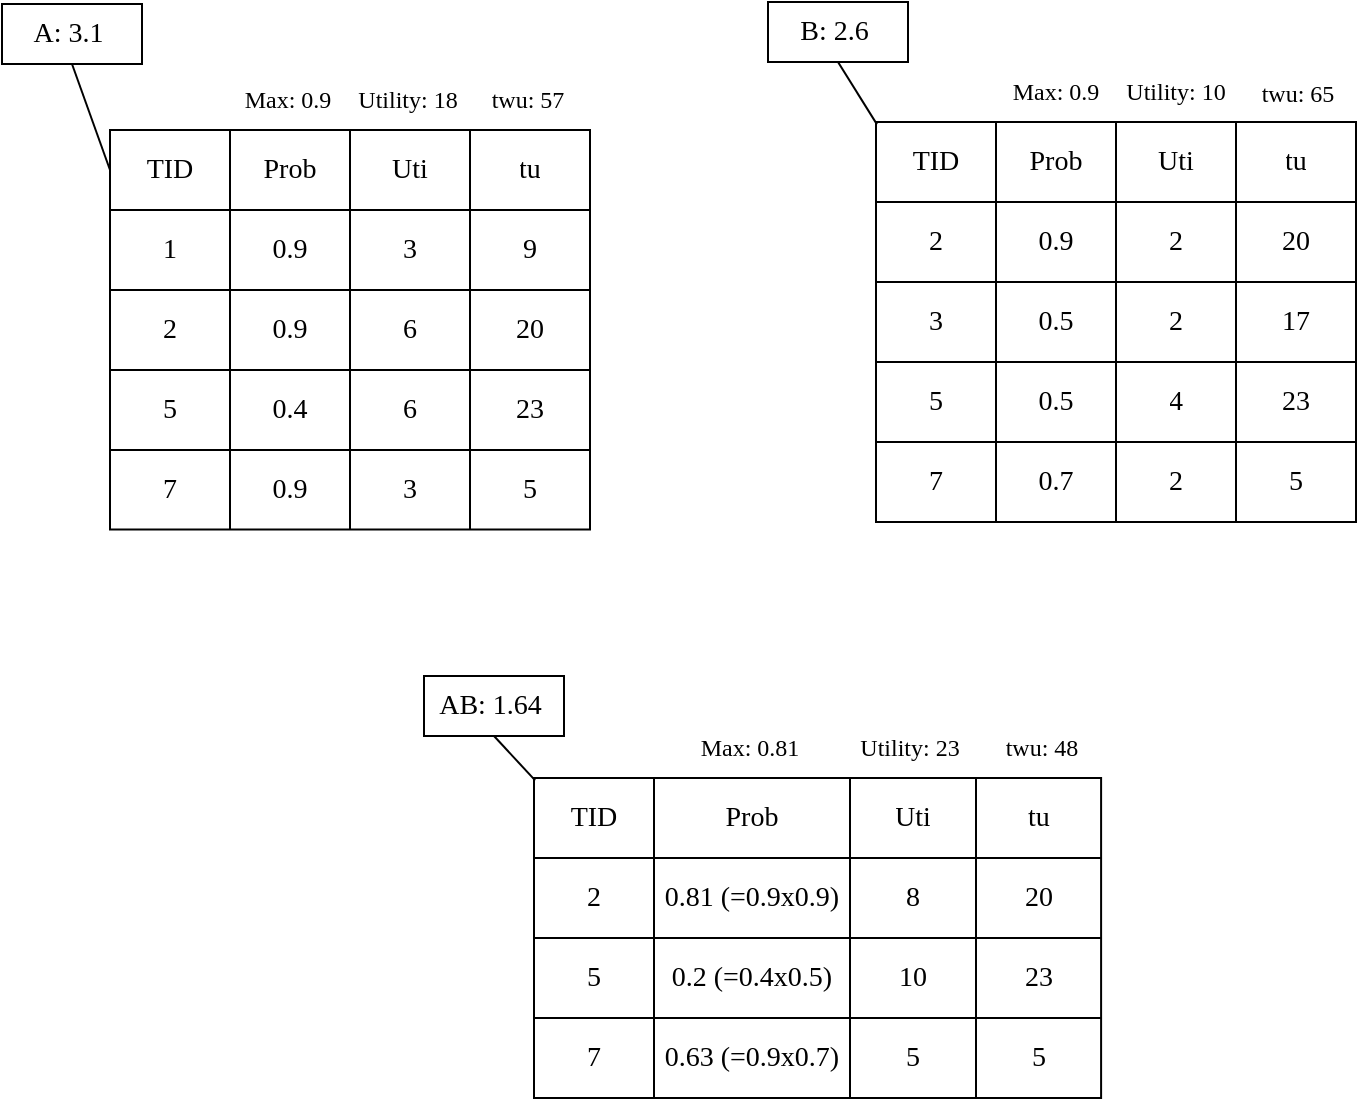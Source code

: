 <mxfile version="24.0.7" type="device">
  <diagram name="Trang-1" id="Du2nwu8zhtqmSsIbPRmP">
    <mxGraphModel dx="1152" dy="34" grid="0" gridSize="10" guides="1" tooltips="1" connect="1" arrows="1" fold="1" page="0" pageScale="1" pageWidth="827" pageHeight="1169" math="0" shadow="0">
      <root>
        <mxCell id="0" />
        <mxCell id="1" parent="0" />
        <mxCell id="YayqZshwJNJJs2qmhWY_-1" value="&lt;font style=&quot;font-size: 14px;&quot;&gt;AB: 1.64&amp;nbsp;&lt;/font&gt;" style="rounded=0;whiteSpace=wrap;html=1;fontFamily=Times New Roman;" vertex="1" parent="1">
          <mxGeometry x="920" y="1440" width="70" height="30" as="geometry" />
        </mxCell>
        <mxCell id="YayqZshwJNJJs2qmhWY_-2" value="" style="shape=table;startSize=0;container=1;collapsible=0;childLayout=tableLayout;fontSize=14;fontFamily=Times New Roman;" vertex="1" parent="1">
          <mxGeometry x="975" y="1491" width="283.55" height="160" as="geometry" />
        </mxCell>
        <mxCell id="YayqZshwJNJJs2qmhWY_-3" value="" style="shape=tableRow;horizontal=0;startSize=0;swimlaneHead=0;swimlaneBody=0;strokeColor=inherit;top=0;left=0;bottom=0;right=0;collapsible=0;dropTarget=0;fillColor=none;points=[[0,0.5],[1,0.5]];portConstraint=eastwest;fontSize=16;" vertex="1" parent="YayqZshwJNJJs2qmhWY_-2">
          <mxGeometry width="283.55" height="40" as="geometry" />
        </mxCell>
        <mxCell id="YayqZshwJNJJs2qmhWY_-4" value="TID" style="shape=partialRectangle;html=1;whiteSpace=wrap;connectable=0;strokeColor=inherit;overflow=hidden;fillColor=none;top=0;left=0;bottom=0;right=0;pointerEvents=1;fontSize=14;fontFamily=Times New Roman;" vertex="1" parent="YayqZshwJNJJs2qmhWY_-3">
          <mxGeometry width="60" height="40" as="geometry">
            <mxRectangle width="60" height="40" as="alternateBounds" />
          </mxGeometry>
        </mxCell>
        <mxCell id="YayqZshwJNJJs2qmhWY_-5" value="Prob" style="shape=partialRectangle;html=1;whiteSpace=wrap;connectable=0;strokeColor=inherit;overflow=hidden;fillColor=none;top=0;left=0;bottom=0;right=0;pointerEvents=1;fontSize=14;fontFamily=Times New Roman;" vertex="1" parent="YayqZshwJNJJs2qmhWY_-3">
          <mxGeometry x="60" width="98" height="40" as="geometry">
            <mxRectangle width="98" height="40" as="alternateBounds" />
          </mxGeometry>
        </mxCell>
        <mxCell id="YayqZshwJNJJs2qmhWY_-6" value="Uti" style="shape=partialRectangle;html=1;whiteSpace=wrap;connectable=0;strokeColor=inherit;overflow=hidden;fillColor=none;top=0;left=0;bottom=0;right=0;pointerEvents=1;fontSize=14;fontFamily=Times New Roman;" vertex="1" parent="YayqZshwJNJJs2qmhWY_-3">
          <mxGeometry x="158" width="63" height="40" as="geometry">
            <mxRectangle width="63" height="40" as="alternateBounds" />
          </mxGeometry>
        </mxCell>
        <mxCell id="YayqZshwJNJJs2qmhWY_-85" value="tu" style="shape=partialRectangle;html=1;whiteSpace=wrap;connectable=0;strokeColor=inherit;overflow=hidden;fillColor=none;top=0;left=0;bottom=0;right=0;pointerEvents=1;fontSize=14;fontFamily=Times New Roman;" vertex="1" parent="YayqZshwJNJJs2qmhWY_-3">
          <mxGeometry x="221" width="63" height="40" as="geometry">
            <mxRectangle width="63" height="40" as="alternateBounds" />
          </mxGeometry>
        </mxCell>
        <mxCell id="YayqZshwJNJJs2qmhWY_-7" value="" style="shape=tableRow;horizontal=0;startSize=0;swimlaneHead=0;swimlaneBody=0;strokeColor=inherit;top=0;left=0;bottom=0;right=0;collapsible=0;dropTarget=0;fillColor=none;points=[[0,0.5],[1,0.5]];portConstraint=eastwest;fontSize=16;" vertex="1" parent="YayqZshwJNJJs2qmhWY_-2">
          <mxGeometry y="40" width="283.55" height="40" as="geometry" />
        </mxCell>
        <mxCell id="YayqZshwJNJJs2qmhWY_-8" value="2" style="shape=partialRectangle;html=1;whiteSpace=wrap;connectable=0;strokeColor=inherit;overflow=hidden;fillColor=none;top=0;left=0;bottom=0;right=0;pointerEvents=1;fontSize=14;fontFamily=Times New Roman;" vertex="1" parent="YayqZshwJNJJs2qmhWY_-7">
          <mxGeometry width="60" height="40" as="geometry">
            <mxRectangle width="60" height="40" as="alternateBounds" />
          </mxGeometry>
        </mxCell>
        <mxCell id="YayqZshwJNJJs2qmhWY_-9" value="0.81 (=0.9x0.9)" style="shape=partialRectangle;html=1;whiteSpace=wrap;connectable=0;strokeColor=inherit;overflow=hidden;fillColor=none;top=0;left=0;bottom=0;right=0;pointerEvents=1;fontSize=14;fontFamily=Times New Roman;" vertex="1" parent="YayqZshwJNJJs2qmhWY_-7">
          <mxGeometry x="60" width="98" height="40" as="geometry">
            <mxRectangle width="98" height="40" as="alternateBounds" />
          </mxGeometry>
        </mxCell>
        <mxCell id="YayqZshwJNJJs2qmhWY_-10" value="8" style="shape=partialRectangle;html=1;whiteSpace=wrap;connectable=0;strokeColor=inherit;overflow=hidden;fillColor=none;top=0;left=0;bottom=0;right=0;pointerEvents=1;fontSize=14;fontFamily=Times New Roman;" vertex="1" parent="YayqZshwJNJJs2qmhWY_-7">
          <mxGeometry x="158" width="63" height="40" as="geometry">
            <mxRectangle width="63" height="40" as="alternateBounds" />
          </mxGeometry>
        </mxCell>
        <mxCell id="YayqZshwJNJJs2qmhWY_-86" value="20" style="shape=partialRectangle;html=1;whiteSpace=wrap;connectable=0;strokeColor=inherit;overflow=hidden;fillColor=none;top=0;left=0;bottom=0;right=0;pointerEvents=1;fontSize=14;fontFamily=Times New Roman;" vertex="1" parent="YayqZshwJNJJs2qmhWY_-7">
          <mxGeometry x="221" width="63" height="40" as="geometry">
            <mxRectangle width="63" height="40" as="alternateBounds" />
          </mxGeometry>
        </mxCell>
        <mxCell id="YayqZshwJNJJs2qmhWY_-11" value="" style="shape=tableRow;horizontal=0;startSize=0;swimlaneHead=0;swimlaneBody=0;strokeColor=inherit;top=0;left=0;bottom=0;right=0;collapsible=0;dropTarget=0;fillColor=none;points=[[0,0.5],[1,0.5]];portConstraint=eastwest;fontSize=16;" vertex="1" parent="YayqZshwJNJJs2qmhWY_-2">
          <mxGeometry y="80" width="283.55" height="40" as="geometry" />
        </mxCell>
        <mxCell id="YayqZshwJNJJs2qmhWY_-12" value="5" style="shape=partialRectangle;html=1;whiteSpace=wrap;connectable=0;strokeColor=inherit;overflow=hidden;fillColor=none;top=0;left=0;bottom=0;right=0;pointerEvents=1;fontSize=14;fontFamily=Times New Roman;" vertex="1" parent="YayqZshwJNJJs2qmhWY_-11">
          <mxGeometry width="60" height="40" as="geometry">
            <mxRectangle width="60" height="40" as="alternateBounds" />
          </mxGeometry>
        </mxCell>
        <mxCell id="YayqZshwJNJJs2qmhWY_-13" value="0.2 (=0.4x0.5)" style="shape=partialRectangle;html=1;whiteSpace=wrap;connectable=0;strokeColor=inherit;overflow=hidden;fillColor=none;top=0;left=0;bottom=0;right=0;pointerEvents=1;fontSize=14;fontFamily=Times New Roman;" vertex="1" parent="YayqZshwJNJJs2qmhWY_-11">
          <mxGeometry x="60" width="98" height="40" as="geometry">
            <mxRectangle width="98" height="40" as="alternateBounds" />
          </mxGeometry>
        </mxCell>
        <mxCell id="YayqZshwJNJJs2qmhWY_-14" value="10" style="shape=partialRectangle;html=1;whiteSpace=wrap;connectable=0;strokeColor=inherit;overflow=hidden;fillColor=none;top=0;left=0;bottom=0;right=0;pointerEvents=1;fontSize=14;fontFamily=Times New Roman;" vertex="1" parent="YayqZshwJNJJs2qmhWY_-11">
          <mxGeometry x="158" width="63" height="40" as="geometry">
            <mxRectangle width="63" height="40" as="alternateBounds" />
          </mxGeometry>
        </mxCell>
        <mxCell id="YayqZshwJNJJs2qmhWY_-87" value="23" style="shape=partialRectangle;html=1;whiteSpace=wrap;connectable=0;strokeColor=inherit;overflow=hidden;fillColor=none;top=0;left=0;bottom=0;right=0;pointerEvents=1;fontSize=14;fontFamily=Times New Roman;" vertex="1" parent="YayqZshwJNJJs2qmhWY_-11">
          <mxGeometry x="221" width="63" height="40" as="geometry">
            <mxRectangle width="63" height="40" as="alternateBounds" />
          </mxGeometry>
        </mxCell>
        <mxCell id="YayqZshwJNJJs2qmhWY_-15" value="" style="shape=tableRow;horizontal=0;startSize=0;swimlaneHead=0;swimlaneBody=0;strokeColor=inherit;top=0;left=0;bottom=0;right=0;collapsible=0;dropTarget=0;fillColor=none;points=[[0,0.5],[1,0.5]];portConstraint=eastwest;fontSize=16;" vertex="1" parent="YayqZshwJNJJs2qmhWY_-2">
          <mxGeometry y="120" width="283.55" height="40" as="geometry" />
        </mxCell>
        <mxCell id="YayqZshwJNJJs2qmhWY_-16" value="7" style="shape=partialRectangle;html=1;whiteSpace=wrap;connectable=0;strokeColor=inherit;overflow=hidden;fillColor=none;top=0;left=0;bottom=0;right=0;pointerEvents=1;fontSize=14;fontFamily=Times New Roman;" vertex="1" parent="YayqZshwJNJJs2qmhWY_-15">
          <mxGeometry width="60" height="40" as="geometry">
            <mxRectangle width="60" height="40" as="alternateBounds" />
          </mxGeometry>
        </mxCell>
        <mxCell id="YayqZshwJNJJs2qmhWY_-17" value="0.63 (=0.9x0.7)" style="shape=partialRectangle;html=1;whiteSpace=wrap;connectable=0;strokeColor=inherit;overflow=hidden;fillColor=none;top=0;left=0;bottom=0;right=0;pointerEvents=1;fontSize=14;fontFamily=Times New Roman;" vertex="1" parent="YayqZshwJNJJs2qmhWY_-15">
          <mxGeometry x="60" width="98" height="40" as="geometry">
            <mxRectangle width="98" height="40" as="alternateBounds" />
          </mxGeometry>
        </mxCell>
        <mxCell id="YayqZshwJNJJs2qmhWY_-18" value="5" style="shape=partialRectangle;html=1;whiteSpace=wrap;connectable=0;strokeColor=inherit;overflow=hidden;fillColor=none;top=0;left=0;bottom=0;right=0;pointerEvents=1;fontSize=14;fontFamily=Times New Roman;" vertex="1" parent="YayqZshwJNJJs2qmhWY_-15">
          <mxGeometry x="158" width="63" height="40" as="geometry">
            <mxRectangle width="63" height="40" as="alternateBounds" />
          </mxGeometry>
        </mxCell>
        <mxCell id="YayqZshwJNJJs2qmhWY_-88" value="5" style="shape=partialRectangle;html=1;whiteSpace=wrap;connectable=0;strokeColor=inherit;overflow=hidden;fillColor=none;top=0;left=0;bottom=0;right=0;pointerEvents=1;fontSize=14;fontFamily=Times New Roman;" vertex="1" parent="YayqZshwJNJJs2qmhWY_-15">
          <mxGeometry x="221" width="63" height="40" as="geometry">
            <mxRectangle width="63" height="40" as="alternateBounds" />
          </mxGeometry>
        </mxCell>
        <mxCell id="YayqZshwJNJJs2qmhWY_-19" value="&lt;font face=&quot;Times New Roman&quot;&gt;Max: 0.81&lt;/font&gt;" style="text;html=1;strokeColor=none;fillColor=none;align=center;verticalAlign=middle;whiteSpace=wrap;rounded=0;" vertex="1" parent="1">
          <mxGeometry x="1053" y="1461" width="60" height="30" as="geometry" />
        </mxCell>
        <mxCell id="YayqZshwJNJJs2qmhWY_-20" value="&lt;font face=&quot;Times New Roman&quot;&gt;Utility: 23&lt;/font&gt;" style="text;html=1;strokeColor=none;fillColor=none;align=center;verticalAlign=middle;whiteSpace=wrap;rounded=0;" vertex="1" parent="1">
          <mxGeometry x="1133" y="1461" width="60" height="30" as="geometry" />
        </mxCell>
        <mxCell id="YayqZshwJNJJs2qmhWY_-21" value="" style="endArrow=none;html=1;rounded=0;entryX=0.5;entryY=1;entryDx=0;entryDy=0;exitX=0.002;exitY=0.03;exitDx=0;exitDy=0;exitPerimeter=0;" edge="1" parent="1" source="YayqZshwJNJJs2qmhWY_-3" target="YayqZshwJNJJs2qmhWY_-1">
          <mxGeometry width="50" height="50" relative="1" as="geometry">
            <mxPoint x="965" y="1481" as="sourcePoint" />
            <mxPoint x="1015" y="1441" as="targetPoint" />
          </mxGeometry>
        </mxCell>
        <mxCell id="YayqZshwJNJJs2qmhWY_-22" value="&lt;font style=&quot;font-size: 14px;&quot;&gt;A: 3.1&amp;nbsp;&lt;/font&gt;" style="rounded=0;whiteSpace=wrap;html=1;fontFamily=Times New Roman;" vertex="1" parent="1">
          <mxGeometry x="709" y="1104" width="70" height="30" as="geometry" />
        </mxCell>
        <mxCell id="YayqZshwJNJJs2qmhWY_-23" value="" style="shape=table;startSize=0;container=1;collapsible=0;childLayout=tableLayout;fontSize=14;fontFamily=Times New Roman;" vertex="1" parent="1">
          <mxGeometry x="763" y="1167" width="240" height="199.786" as="geometry" />
        </mxCell>
        <mxCell id="YayqZshwJNJJs2qmhWY_-24" value="" style="shape=tableRow;horizontal=0;startSize=0;swimlaneHead=0;swimlaneBody=0;strokeColor=inherit;top=0;left=0;bottom=0;right=0;collapsible=0;dropTarget=0;fillColor=none;points=[[0,0.5],[1,0.5]];portConstraint=eastwest;fontSize=16;" vertex="1" parent="YayqZshwJNJJs2qmhWY_-23">
          <mxGeometry width="240" height="40" as="geometry" />
        </mxCell>
        <mxCell id="YayqZshwJNJJs2qmhWY_-25" value="TID" style="shape=partialRectangle;html=1;whiteSpace=wrap;connectable=0;strokeColor=inherit;overflow=hidden;fillColor=none;top=0;left=0;bottom=0;right=0;pointerEvents=1;fontSize=14;fontFamily=Times New Roman;" vertex="1" parent="YayqZshwJNJJs2qmhWY_-24">
          <mxGeometry width="60" height="40" as="geometry">
            <mxRectangle width="60" height="40" as="alternateBounds" />
          </mxGeometry>
        </mxCell>
        <mxCell id="YayqZshwJNJJs2qmhWY_-26" value="Prob" style="shape=partialRectangle;html=1;whiteSpace=wrap;connectable=0;strokeColor=inherit;overflow=hidden;fillColor=none;top=0;left=0;bottom=0;right=0;pointerEvents=1;fontSize=14;fontFamily=Times New Roman;" vertex="1" parent="YayqZshwJNJJs2qmhWY_-24">
          <mxGeometry x="60" width="60" height="40" as="geometry">
            <mxRectangle width="60" height="40" as="alternateBounds" />
          </mxGeometry>
        </mxCell>
        <mxCell id="YayqZshwJNJJs2qmhWY_-27" value="Uti" style="shape=partialRectangle;html=1;whiteSpace=wrap;connectable=0;strokeColor=inherit;overflow=hidden;fillColor=none;top=0;left=0;bottom=0;right=0;pointerEvents=1;fontSize=14;fontFamily=Times New Roman;" vertex="1" parent="YayqZshwJNJJs2qmhWY_-24">
          <mxGeometry x="120" width="60" height="40" as="geometry">
            <mxRectangle width="60" height="40" as="alternateBounds" />
          </mxGeometry>
        </mxCell>
        <mxCell id="YayqZshwJNJJs2qmhWY_-28" value="tu" style="shape=partialRectangle;html=1;whiteSpace=wrap;connectable=0;strokeColor=inherit;overflow=hidden;fillColor=none;top=0;left=0;bottom=0;right=0;pointerEvents=1;fontSize=14;fontFamily=Times New Roman;" vertex="1" parent="YayqZshwJNJJs2qmhWY_-24">
          <mxGeometry x="180" width="60" height="40" as="geometry">
            <mxRectangle width="60" height="40" as="alternateBounds" />
          </mxGeometry>
        </mxCell>
        <mxCell id="YayqZshwJNJJs2qmhWY_-29" value="" style="shape=tableRow;horizontal=0;startSize=0;swimlaneHead=0;swimlaneBody=0;strokeColor=inherit;top=0;left=0;bottom=0;right=0;collapsible=0;dropTarget=0;fillColor=none;points=[[0,0.5],[1,0.5]];portConstraint=eastwest;fontSize=16;" vertex="1" parent="YayqZshwJNJJs2qmhWY_-23">
          <mxGeometry y="40" width="240" height="40" as="geometry" />
        </mxCell>
        <mxCell id="YayqZshwJNJJs2qmhWY_-30" value="1" style="shape=partialRectangle;html=1;whiteSpace=wrap;connectable=0;strokeColor=inherit;overflow=hidden;fillColor=none;top=0;left=0;bottom=0;right=0;pointerEvents=1;fontSize=14;fontFamily=Times New Roman;" vertex="1" parent="YayqZshwJNJJs2qmhWY_-29">
          <mxGeometry width="60" height="40" as="geometry">
            <mxRectangle width="60" height="40" as="alternateBounds" />
          </mxGeometry>
        </mxCell>
        <mxCell id="YayqZshwJNJJs2qmhWY_-31" value="0.9" style="shape=partialRectangle;html=1;whiteSpace=wrap;connectable=0;strokeColor=inherit;overflow=hidden;fillColor=none;top=0;left=0;bottom=0;right=0;pointerEvents=1;fontSize=14;fontFamily=Times New Roman;" vertex="1" parent="YayqZshwJNJJs2qmhWY_-29">
          <mxGeometry x="60" width="60" height="40" as="geometry">
            <mxRectangle width="60" height="40" as="alternateBounds" />
          </mxGeometry>
        </mxCell>
        <mxCell id="YayqZshwJNJJs2qmhWY_-32" value="3" style="shape=partialRectangle;html=1;whiteSpace=wrap;connectable=0;strokeColor=inherit;overflow=hidden;fillColor=none;top=0;left=0;bottom=0;right=0;pointerEvents=1;fontSize=14;fontFamily=Times New Roman;" vertex="1" parent="YayqZshwJNJJs2qmhWY_-29">
          <mxGeometry x="120" width="60" height="40" as="geometry">
            <mxRectangle width="60" height="40" as="alternateBounds" />
          </mxGeometry>
        </mxCell>
        <mxCell id="YayqZshwJNJJs2qmhWY_-33" value="9" style="shape=partialRectangle;html=1;whiteSpace=wrap;connectable=0;strokeColor=inherit;overflow=hidden;fillColor=none;top=0;left=0;bottom=0;right=0;pointerEvents=1;fontSize=14;fontFamily=Times New Roman;" vertex="1" parent="YayqZshwJNJJs2qmhWY_-29">
          <mxGeometry x="180" width="60" height="40" as="geometry">
            <mxRectangle width="60" height="40" as="alternateBounds" />
          </mxGeometry>
        </mxCell>
        <mxCell id="YayqZshwJNJJs2qmhWY_-34" value="" style="shape=tableRow;horizontal=0;startSize=0;swimlaneHead=0;swimlaneBody=0;strokeColor=inherit;top=0;left=0;bottom=0;right=0;collapsible=0;dropTarget=0;fillColor=none;points=[[0,0.5],[1,0.5]];portConstraint=eastwest;fontSize=16;" vertex="1" parent="YayqZshwJNJJs2qmhWY_-23">
          <mxGeometry y="80" width="240" height="40" as="geometry" />
        </mxCell>
        <mxCell id="YayqZshwJNJJs2qmhWY_-35" value="2" style="shape=partialRectangle;html=1;whiteSpace=wrap;connectable=0;strokeColor=inherit;overflow=hidden;fillColor=none;top=0;left=0;bottom=0;right=0;pointerEvents=1;fontSize=14;fontFamily=Times New Roman;" vertex="1" parent="YayqZshwJNJJs2qmhWY_-34">
          <mxGeometry width="60" height="40" as="geometry">
            <mxRectangle width="60" height="40" as="alternateBounds" />
          </mxGeometry>
        </mxCell>
        <mxCell id="YayqZshwJNJJs2qmhWY_-36" value="0.9" style="shape=partialRectangle;html=1;whiteSpace=wrap;connectable=0;strokeColor=inherit;overflow=hidden;fillColor=none;top=0;left=0;bottom=0;right=0;pointerEvents=1;fontSize=14;fontFamily=Times New Roman;" vertex="1" parent="YayqZshwJNJJs2qmhWY_-34">
          <mxGeometry x="60" width="60" height="40" as="geometry">
            <mxRectangle width="60" height="40" as="alternateBounds" />
          </mxGeometry>
        </mxCell>
        <mxCell id="YayqZshwJNJJs2qmhWY_-37" value="6" style="shape=partialRectangle;html=1;whiteSpace=wrap;connectable=0;strokeColor=inherit;overflow=hidden;fillColor=none;top=0;left=0;bottom=0;right=0;pointerEvents=1;fontSize=14;fontFamily=Times New Roman;" vertex="1" parent="YayqZshwJNJJs2qmhWY_-34">
          <mxGeometry x="120" width="60" height="40" as="geometry">
            <mxRectangle width="60" height="40" as="alternateBounds" />
          </mxGeometry>
        </mxCell>
        <mxCell id="YayqZshwJNJJs2qmhWY_-38" value="20" style="shape=partialRectangle;html=1;whiteSpace=wrap;connectable=0;strokeColor=inherit;overflow=hidden;fillColor=none;top=0;left=0;bottom=0;right=0;pointerEvents=1;fontSize=14;fontFamily=Times New Roman;" vertex="1" parent="YayqZshwJNJJs2qmhWY_-34">
          <mxGeometry x="180" width="60" height="40" as="geometry">
            <mxRectangle width="60" height="40" as="alternateBounds" />
          </mxGeometry>
        </mxCell>
        <mxCell id="YayqZshwJNJJs2qmhWY_-39" value="" style="shape=tableRow;horizontal=0;startSize=0;swimlaneHead=0;swimlaneBody=0;strokeColor=inherit;top=0;left=0;bottom=0;right=0;collapsible=0;dropTarget=0;fillColor=none;points=[[0,0.5],[1,0.5]];portConstraint=eastwest;fontSize=16;" vertex="1" parent="YayqZshwJNJJs2qmhWY_-23">
          <mxGeometry y="120" width="240" height="40" as="geometry" />
        </mxCell>
        <mxCell id="YayqZshwJNJJs2qmhWY_-40" value="5" style="shape=partialRectangle;html=1;whiteSpace=wrap;connectable=0;strokeColor=inherit;overflow=hidden;fillColor=none;top=0;left=0;bottom=0;right=0;pointerEvents=1;fontSize=14;fontFamily=Times New Roman;" vertex="1" parent="YayqZshwJNJJs2qmhWY_-39">
          <mxGeometry width="60" height="40" as="geometry">
            <mxRectangle width="60" height="40" as="alternateBounds" />
          </mxGeometry>
        </mxCell>
        <mxCell id="YayqZshwJNJJs2qmhWY_-41" value="0.4" style="shape=partialRectangle;html=1;whiteSpace=wrap;connectable=0;strokeColor=inherit;overflow=hidden;fillColor=none;top=0;left=0;bottom=0;right=0;pointerEvents=1;fontSize=14;fontFamily=Times New Roman;" vertex="1" parent="YayqZshwJNJJs2qmhWY_-39">
          <mxGeometry x="60" width="60" height="40" as="geometry">
            <mxRectangle width="60" height="40" as="alternateBounds" />
          </mxGeometry>
        </mxCell>
        <mxCell id="YayqZshwJNJJs2qmhWY_-42" value="6" style="shape=partialRectangle;html=1;whiteSpace=wrap;connectable=0;strokeColor=inherit;overflow=hidden;fillColor=none;top=0;left=0;bottom=0;right=0;pointerEvents=1;fontSize=14;fontFamily=Times New Roman;" vertex="1" parent="YayqZshwJNJJs2qmhWY_-39">
          <mxGeometry x="120" width="60" height="40" as="geometry">
            <mxRectangle width="60" height="40" as="alternateBounds" />
          </mxGeometry>
        </mxCell>
        <mxCell id="YayqZshwJNJJs2qmhWY_-43" value="23" style="shape=partialRectangle;html=1;whiteSpace=wrap;connectable=0;strokeColor=inherit;overflow=hidden;fillColor=none;top=0;left=0;bottom=0;right=0;pointerEvents=1;fontSize=14;fontFamily=Times New Roman;" vertex="1" parent="YayqZshwJNJJs2qmhWY_-39">
          <mxGeometry x="180" width="60" height="40" as="geometry">
            <mxRectangle width="60" height="40" as="alternateBounds" />
          </mxGeometry>
        </mxCell>
        <mxCell id="YayqZshwJNJJs2qmhWY_-44" value="" style="shape=tableRow;horizontal=0;startSize=0;swimlaneHead=0;swimlaneBody=0;strokeColor=inherit;top=0;left=0;bottom=0;right=0;collapsible=0;dropTarget=0;fillColor=none;points=[[0,0.5],[1,0.5]];portConstraint=eastwest;fontSize=16;" vertex="1" parent="YayqZshwJNJJs2qmhWY_-23">
          <mxGeometry y="160" width="240" height="40" as="geometry" />
        </mxCell>
        <mxCell id="YayqZshwJNJJs2qmhWY_-45" value="7" style="shape=partialRectangle;html=1;whiteSpace=wrap;connectable=0;strokeColor=inherit;overflow=hidden;fillColor=none;top=0;left=0;bottom=0;right=0;pointerEvents=1;fontSize=14;fontFamily=Times New Roman;" vertex="1" parent="YayqZshwJNJJs2qmhWY_-44">
          <mxGeometry width="60" height="40" as="geometry">
            <mxRectangle width="60" height="40" as="alternateBounds" />
          </mxGeometry>
        </mxCell>
        <mxCell id="YayqZshwJNJJs2qmhWY_-46" value="0.9" style="shape=partialRectangle;html=1;whiteSpace=wrap;connectable=0;strokeColor=inherit;overflow=hidden;fillColor=none;top=0;left=0;bottom=0;right=0;pointerEvents=1;fontSize=14;fontFamily=Times New Roman;" vertex="1" parent="YayqZshwJNJJs2qmhWY_-44">
          <mxGeometry x="60" width="60" height="40" as="geometry">
            <mxRectangle width="60" height="40" as="alternateBounds" />
          </mxGeometry>
        </mxCell>
        <mxCell id="YayqZshwJNJJs2qmhWY_-47" value="3" style="shape=partialRectangle;html=1;whiteSpace=wrap;connectable=0;strokeColor=inherit;overflow=hidden;fillColor=none;top=0;left=0;bottom=0;right=0;pointerEvents=1;fontSize=14;fontFamily=Times New Roman;" vertex="1" parent="YayqZshwJNJJs2qmhWY_-44">
          <mxGeometry x="120" width="60" height="40" as="geometry">
            <mxRectangle width="60" height="40" as="alternateBounds" />
          </mxGeometry>
        </mxCell>
        <mxCell id="YayqZshwJNJJs2qmhWY_-48" value="5" style="shape=partialRectangle;html=1;whiteSpace=wrap;connectable=0;strokeColor=inherit;overflow=hidden;fillColor=none;top=0;left=0;bottom=0;right=0;pointerEvents=1;fontSize=14;fontFamily=Times New Roman;" vertex="1" parent="YayqZshwJNJJs2qmhWY_-44">
          <mxGeometry x="180" width="60" height="40" as="geometry">
            <mxRectangle width="60" height="40" as="alternateBounds" />
          </mxGeometry>
        </mxCell>
        <mxCell id="YayqZshwJNJJs2qmhWY_-49" value="" style="whiteSpace=wrap;html=1;fontSize=16;startSize=0;" vertex="1" parent="YayqZshwJNJJs2qmhWY_-44">
          <mxGeometry x="240" width="NaN" height="40" as="geometry">
            <mxRectangle width="NaN" height="40" as="alternateBounds" />
          </mxGeometry>
        </mxCell>
        <mxCell id="YayqZshwJNJJs2qmhWY_-50" value="&lt;font face=&quot;Times New Roman&quot;&gt;Max: 0.9&lt;/font&gt;" style="text;html=1;strokeColor=none;fillColor=none;align=center;verticalAlign=middle;whiteSpace=wrap;rounded=0;" vertex="1" parent="1">
          <mxGeometry x="822" y="1137" width="60" height="30" as="geometry" />
        </mxCell>
        <mxCell id="YayqZshwJNJJs2qmhWY_-51" value="&lt;font face=&quot;Times New Roman&quot;&gt;Utility: 18&lt;/font&gt;" style="text;html=1;strokeColor=none;fillColor=none;align=center;verticalAlign=middle;whiteSpace=wrap;rounded=0;" vertex="1" parent="1">
          <mxGeometry x="882" y="1137" width="60" height="30" as="geometry" />
        </mxCell>
        <mxCell id="YayqZshwJNJJs2qmhWY_-52" value="" style="endArrow=none;html=1;rounded=0;entryX=0.5;entryY=1;entryDx=0;entryDy=0;exitX=0;exitY=0.5;exitDx=0;exitDy=0;" edge="1" parent="1" source="YayqZshwJNJJs2qmhWY_-24" target="YayqZshwJNJJs2qmhWY_-22">
          <mxGeometry width="50" height="50" relative="1" as="geometry">
            <mxPoint x="729" y="1164" as="sourcePoint" />
            <mxPoint x="801" y="1112" as="targetPoint" />
          </mxGeometry>
        </mxCell>
        <mxCell id="YayqZshwJNJJs2qmhWY_-53" value="&lt;font style=&quot;font-size: 14px;&quot;&gt;B: 2.6&amp;nbsp;&lt;/font&gt;" style="rounded=0;whiteSpace=wrap;html=1;fontFamily=Times New Roman;" vertex="1" parent="1">
          <mxGeometry x="1092" y="1103" width="70" height="30" as="geometry" />
        </mxCell>
        <mxCell id="YayqZshwJNJJs2qmhWY_-54" value="" style="shape=table;startSize=0;container=1;collapsible=0;childLayout=tableLayout;fontSize=14;fontFamily=Times New Roman;" vertex="1" parent="1">
          <mxGeometry x="1146" y="1163" width="240" height="200" as="geometry" />
        </mxCell>
        <mxCell id="YayqZshwJNJJs2qmhWY_-55" value="" style="shape=tableRow;horizontal=0;startSize=0;swimlaneHead=0;swimlaneBody=0;strokeColor=inherit;top=0;left=0;bottom=0;right=0;collapsible=0;dropTarget=0;fillColor=none;points=[[0,0.5],[1,0.5]];portConstraint=eastwest;fontSize=16;" vertex="1" parent="YayqZshwJNJJs2qmhWY_-54">
          <mxGeometry width="240" height="40" as="geometry" />
        </mxCell>
        <mxCell id="YayqZshwJNJJs2qmhWY_-56" value="TID" style="shape=partialRectangle;html=1;whiteSpace=wrap;connectable=0;strokeColor=inherit;overflow=hidden;fillColor=none;top=0;left=0;bottom=0;right=0;pointerEvents=1;fontSize=14;fontFamily=Times New Roman;" vertex="1" parent="YayqZshwJNJJs2qmhWY_-55">
          <mxGeometry width="60" height="40" as="geometry">
            <mxRectangle width="60" height="40" as="alternateBounds" />
          </mxGeometry>
        </mxCell>
        <mxCell id="YayqZshwJNJJs2qmhWY_-57" value="Prob" style="shape=partialRectangle;html=1;whiteSpace=wrap;connectable=0;strokeColor=inherit;overflow=hidden;fillColor=none;top=0;left=0;bottom=0;right=0;pointerEvents=1;fontSize=14;fontFamily=Times New Roman;" vertex="1" parent="YayqZshwJNJJs2qmhWY_-55">
          <mxGeometry x="60" width="60" height="40" as="geometry">
            <mxRectangle width="60" height="40" as="alternateBounds" />
          </mxGeometry>
        </mxCell>
        <mxCell id="YayqZshwJNJJs2qmhWY_-58" value="Uti" style="shape=partialRectangle;html=1;whiteSpace=wrap;connectable=0;strokeColor=inherit;overflow=hidden;fillColor=none;top=0;left=0;bottom=0;right=0;pointerEvents=1;fontSize=14;fontFamily=Times New Roman;" vertex="1" parent="YayqZshwJNJJs2qmhWY_-55">
          <mxGeometry x="120" width="60" height="40" as="geometry">
            <mxRectangle width="60" height="40" as="alternateBounds" />
          </mxGeometry>
        </mxCell>
        <mxCell id="YayqZshwJNJJs2qmhWY_-59" value="tu" style="shape=partialRectangle;html=1;whiteSpace=wrap;connectable=0;strokeColor=inherit;overflow=hidden;fillColor=none;top=0;left=0;bottom=0;right=0;pointerEvents=1;fontSize=14;fontFamily=Times New Roman;" vertex="1" parent="YayqZshwJNJJs2qmhWY_-55">
          <mxGeometry x="180" width="60" height="40" as="geometry">
            <mxRectangle width="60" height="40" as="alternateBounds" />
          </mxGeometry>
        </mxCell>
        <mxCell id="YayqZshwJNJJs2qmhWY_-60" value="" style="shape=tableRow;horizontal=0;startSize=0;swimlaneHead=0;swimlaneBody=0;strokeColor=inherit;top=0;left=0;bottom=0;right=0;collapsible=0;dropTarget=0;fillColor=none;points=[[0,0.5],[1,0.5]];portConstraint=eastwest;fontSize=16;" vertex="1" parent="YayqZshwJNJJs2qmhWY_-54">
          <mxGeometry y="40" width="240" height="40" as="geometry" />
        </mxCell>
        <mxCell id="YayqZshwJNJJs2qmhWY_-61" value="2" style="shape=partialRectangle;html=1;whiteSpace=wrap;connectable=0;strokeColor=inherit;overflow=hidden;fillColor=none;top=0;left=0;bottom=0;right=0;pointerEvents=1;fontSize=14;fontFamily=Times New Roman;" vertex="1" parent="YayqZshwJNJJs2qmhWY_-60">
          <mxGeometry width="60" height="40" as="geometry">
            <mxRectangle width="60" height="40" as="alternateBounds" />
          </mxGeometry>
        </mxCell>
        <mxCell id="YayqZshwJNJJs2qmhWY_-62" value="0.9" style="shape=partialRectangle;html=1;whiteSpace=wrap;connectable=0;strokeColor=inherit;overflow=hidden;fillColor=none;top=0;left=0;bottom=0;right=0;pointerEvents=1;fontSize=14;fontFamily=Times New Roman;" vertex="1" parent="YayqZshwJNJJs2qmhWY_-60">
          <mxGeometry x="60" width="60" height="40" as="geometry">
            <mxRectangle width="60" height="40" as="alternateBounds" />
          </mxGeometry>
        </mxCell>
        <mxCell id="YayqZshwJNJJs2qmhWY_-63" value="2" style="shape=partialRectangle;html=1;whiteSpace=wrap;connectable=0;strokeColor=inherit;overflow=hidden;fillColor=none;top=0;left=0;bottom=0;right=0;pointerEvents=1;fontSize=14;fontFamily=Times New Roman;" vertex="1" parent="YayqZshwJNJJs2qmhWY_-60">
          <mxGeometry x="120" width="60" height="40" as="geometry">
            <mxRectangle width="60" height="40" as="alternateBounds" />
          </mxGeometry>
        </mxCell>
        <mxCell id="YayqZshwJNJJs2qmhWY_-64" value="20" style="shape=partialRectangle;html=1;whiteSpace=wrap;connectable=0;strokeColor=inherit;overflow=hidden;fillColor=none;top=0;left=0;bottom=0;right=0;pointerEvents=1;fontSize=14;fontFamily=Times New Roman;" vertex="1" parent="YayqZshwJNJJs2qmhWY_-60">
          <mxGeometry x="180" width="60" height="40" as="geometry">
            <mxRectangle width="60" height="40" as="alternateBounds" />
          </mxGeometry>
        </mxCell>
        <mxCell id="YayqZshwJNJJs2qmhWY_-65" value="" style="shape=tableRow;horizontal=0;startSize=0;swimlaneHead=0;swimlaneBody=0;strokeColor=inherit;top=0;left=0;bottom=0;right=0;collapsible=0;dropTarget=0;fillColor=none;points=[[0,0.5],[1,0.5]];portConstraint=eastwest;fontSize=16;" vertex="1" parent="YayqZshwJNJJs2qmhWY_-54">
          <mxGeometry y="80" width="240" height="40" as="geometry" />
        </mxCell>
        <mxCell id="YayqZshwJNJJs2qmhWY_-66" value="3" style="shape=partialRectangle;html=1;whiteSpace=wrap;connectable=0;strokeColor=inherit;overflow=hidden;fillColor=none;top=0;left=0;bottom=0;right=0;pointerEvents=1;fontSize=14;fontFamily=Times New Roman;" vertex="1" parent="YayqZshwJNJJs2qmhWY_-65">
          <mxGeometry width="60" height="40" as="geometry">
            <mxRectangle width="60" height="40" as="alternateBounds" />
          </mxGeometry>
        </mxCell>
        <mxCell id="YayqZshwJNJJs2qmhWY_-67" value="0.5" style="shape=partialRectangle;html=1;whiteSpace=wrap;connectable=0;strokeColor=inherit;overflow=hidden;fillColor=none;top=0;left=0;bottom=0;right=0;pointerEvents=1;fontSize=14;fontFamily=Times New Roman;" vertex="1" parent="YayqZshwJNJJs2qmhWY_-65">
          <mxGeometry x="60" width="60" height="40" as="geometry">
            <mxRectangle width="60" height="40" as="alternateBounds" />
          </mxGeometry>
        </mxCell>
        <mxCell id="YayqZshwJNJJs2qmhWY_-68" value="2" style="shape=partialRectangle;html=1;whiteSpace=wrap;connectable=0;strokeColor=inherit;overflow=hidden;fillColor=none;top=0;left=0;bottom=0;right=0;pointerEvents=1;fontSize=14;fontFamily=Times New Roman;" vertex="1" parent="YayqZshwJNJJs2qmhWY_-65">
          <mxGeometry x="120" width="60" height="40" as="geometry">
            <mxRectangle width="60" height="40" as="alternateBounds" />
          </mxGeometry>
        </mxCell>
        <mxCell id="YayqZshwJNJJs2qmhWY_-69" value="17" style="shape=partialRectangle;html=1;whiteSpace=wrap;connectable=0;strokeColor=inherit;overflow=hidden;fillColor=none;top=0;left=0;bottom=0;right=0;pointerEvents=1;fontSize=14;fontFamily=Times New Roman;" vertex="1" parent="YayqZshwJNJJs2qmhWY_-65">
          <mxGeometry x="180" width="60" height="40" as="geometry">
            <mxRectangle width="60" height="40" as="alternateBounds" />
          </mxGeometry>
        </mxCell>
        <mxCell id="YayqZshwJNJJs2qmhWY_-70" value="" style="shape=tableRow;horizontal=0;startSize=0;swimlaneHead=0;swimlaneBody=0;strokeColor=inherit;top=0;left=0;bottom=0;right=0;collapsible=0;dropTarget=0;fillColor=none;points=[[0,0.5],[1,0.5]];portConstraint=eastwest;fontSize=16;" vertex="1" parent="YayqZshwJNJJs2qmhWY_-54">
          <mxGeometry y="120" width="240" height="40" as="geometry" />
        </mxCell>
        <mxCell id="YayqZshwJNJJs2qmhWY_-71" value="5" style="shape=partialRectangle;html=1;whiteSpace=wrap;connectable=0;strokeColor=inherit;overflow=hidden;fillColor=none;top=0;left=0;bottom=0;right=0;pointerEvents=1;fontSize=14;fontFamily=Times New Roman;" vertex="1" parent="YayqZshwJNJJs2qmhWY_-70">
          <mxGeometry width="60" height="40" as="geometry">
            <mxRectangle width="60" height="40" as="alternateBounds" />
          </mxGeometry>
        </mxCell>
        <mxCell id="YayqZshwJNJJs2qmhWY_-72" value="0.5" style="shape=partialRectangle;html=1;whiteSpace=wrap;connectable=0;strokeColor=inherit;overflow=hidden;fillColor=none;top=0;left=0;bottom=0;right=0;pointerEvents=1;fontSize=14;fontFamily=Times New Roman;" vertex="1" parent="YayqZshwJNJJs2qmhWY_-70">
          <mxGeometry x="60" width="60" height="40" as="geometry">
            <mxRectangle width="60" height="40" as="alternateBounds" />
          </mxGeometry>
        </mxCell>
        <mxCell id="YayqZshwJNJJs2qmhWY_-73" value="4" style="shape=partialRectangle;html=1;whiteSpace=wrap;connectable=0;strokeColor=inherit;overflow=hidden;fillColor=none;top=0;left=0;bottom=0;right=0;pointerEvents=1;fontSize=14;fontFamily=Times New Roman;" vertex="1" parent="YayqZshwJNJJs2qmhWY_-70">
          <mxGeometry x="120" width="60" height="40" as="geometry">
            <mxRectangle width="60" height="40" as="alternateBounds" />
          </mxGeometry>
        </mxCell>
        <mxCell id="YayqZshwJNJJs2qmhWY_-74" value="23" style="shape=partialRectangle;html=1;whiteSpace=wrap;connectable=0;strokeColor=inherit;overflow=hidden;fillColor=none;top=0;left=0;bottom=0;right=0;pointerEvents=1;fontSize=14;fontFamily=Times New Roman;" vertex="1" parent="YayqZshwJNJJs2qmhWY_-70">
          <mxGeometry x="180" width="60" height="40" as="geometry">
            <mxRectangle width="60" height="40" as="alternateBounds" />
          </mxGeometry>
        </mxCell>
        <mxCell id="YayqZshwJNJJs2qmhWY_-75" value="" style="shape=tableRow;horizontal=0;startSize=0;swimlaneHead=0;swimlaneBody=0;strokeColor=inherit;top=0;left=0;bottom=0;right=0;collapsible=0;dropTarget=0;fillColor=none;points=[[0,0.5],[1,0.5]];portConstraint=eastwest;fontSize=16;" vertex="1" parent="YayqZshwJNJJs2qmhWY_-54">
          <mxGeometry y="160" width="240" height="40" as="geometry" />
        </mxCell>
        <mxCell id="YayqZshwJNJJs2qmhWY_-76" value="7" style="shape=partialRectangle;html=1;whiteSpace=wrap;connectable=0;strokeColor=inherit;overflow=hidden;fillColor=none;top=0;left=0;bottom=0;right=0;pointerEvents=1;fontSize=14;fontFamily=Times New Roman;" vertex="1" parent="YayqZshwJNJJs2qmhWY_-75">
          <mxGeometry width="60" height="40" as="geometry">
            <mxRectangle width="60" height="40" as="alternateBounds" />
          </mxGeometry>
        </mxCell>
        <mxCell id="YayqZshwJNJJs2qmhWY_-77" value="0.7" style="shape=partialRectangle;html=1;whiteSpace=wrap;connectable=0;strokeColor=inherit;overflow=hidden;fillColor=none;top=0;left=0;bottom=0;right=0;pointerEvents=1;fontSize=14;fontFamily=Times New Roman;" vertex="1" parent="YayqZshwJNJJs2qmhWY_-75">
          <mxGeometry x="60" width="60" height="40" as="geometry">
            <mxRectangle width="60" height="40" as="alternateBounds" />
          </mxGeometry>
        </mxCell>
        <mxCell id="YayqZshwJNJJs2qmhWY_-78" value="2" style="shape=partialRectangle;html=1;whiteSpace=wrap;connectable=0;strokeColor=inherit;overflow=hidden;fillColor=none;top=0;left=0;bottom=0;right=0;pointerEvents=1;fontSize=14;fontFamily=Times New Roman;" vertex="1" parent="YayqZshwJNJJs2qmhWY_-75">
          <mxGeometry x="120" width="60" height="40" as="geometry">
            <mxRectangle width="60" height="40" as="alternateBounds" />
          </mxGeometry>
        </mxCell>
        <mxCell id="YayqZshwJNJJs2qmhWY_-79" value="5" style="shape=partialRectangle;html=1;whiteSpace=wrap;connectable=0;strokeColor=inherit;overflow=hidden;fillColor=none;top=0;left=0;bottom=0;right=0;pointerEvents=1;fontSize=14;fontFamily=Times New Roman;" vertex="1" parent="YayqZshwJNJJs2qmhWY_-75">
          <mxGeometry x="180" width="60" height="40" as="geometry">
            <mxRectangle width="60" height="40" as="alternateBounds" />
          </mxGeometry>
        </mxCell>
        <mxCell id="YayqZshwJNJJs2qmhWY_-80" value="&lt;font face=&quot;Times New Roman&quot;&gt;Max: 0.9&lt;/font&gt;" style="text;html=1;strokeColor=none;fillColor=none;align=center;verticalAlign=middle;whiteSpace=wrap;rounded=0;" vertex="1" parent="1">
          <mxGeometry x="1206" y="1133" width="60" height="30" as="geometry" />
        </mxCell>
        <mxCell id="YayqZshwJNJJs2qmhWY_-81" value="&lt;font face=&quot;Times New Roman&quot;&gt;Utility: 10&lt;br&gt;&lt;/font&gt;" style="text;html=1;strokeColor=none;fillColor=none;align=center;verticalAlign=middle;whiteSpace=wrap;rounded=0;" vertex="1" parent="1">
          <mxGeometry x="1266" y="1133" width="60" height="30" as="geometry" />
        </mxCell>
        <mxCell id="YayqZshwJNJJs2qmhWY_-82" value="" style="endArrow=none;html=1;rounded=0;entryX=0.5;entryY=1;entryDx=0;entryDy=0;exitX=0.002;exitY=0.03;exitDx=0;exitDy=0;exitPerimeter=0;" edge="1" parent="1" source="YayqZshwJNJJs2qmhWY_-55" target="YayqZshwJNJJs2qmhWY_-53">
          <mxGeometry width="50" height="50" relative="1" as="geometry">
            <mxPoint x="1136" y="1153" as="sourcePoint" />
            <mxPoint x="1186" y="1113" as="targetPoint" />
          </mxGeometry>
        </mxCell>
        <mxCell id="YayqZshwJNJJs2qmhWY_-83" value="&lt;font face=&quot;Times New Roman&quot;&gt;twu: 57&lt;/font&gt;" style="text;html=1;strokeColor=none;fillColor=none;align=center;verticalAlign=middle;whiteSpace=wrap;rounded=0;" vertex="1" parent="1">
          <mxGeometry x="942" y="1137" width="60" height="30" as="geometry" />
        </mxCell>
        <mxCell id="YayqZshwJNJJs2qmhWY_-84" value="&lt;font face=&quot;Times New Roman&quot;&gt;twu: 65&lt;/font&gt;" style="text;html=1;strokeColor=none;fillColor=none;align=center;verticalAlign=middle;whiteSpace=wrap;rounded=0;" vertex="1" parent="1">
          <mxGeometry x="1327" y="1134" width="60" height="30" as="geometry" />
        </mxCell>
        <mxCell id="YayqZshwJNJJs2qmhWY_-89" value="&lt;font face=&quot;Times New Roman&quot;&gt;twu: 48&lt;/font&gt;" style="text;html=1;strokeColor=none;fillColor=none;align=center;verticalAlign=middle;whiteSpace=wrap;rounded=0;" vertex="1" parent="1">
          <mxGeometry x="1198.55" y="1461" width="60" height="30" as="geometry" />
        </mxCell>
      </root>
    </mxGraphModel>
  </diagram>
</mxfile>
